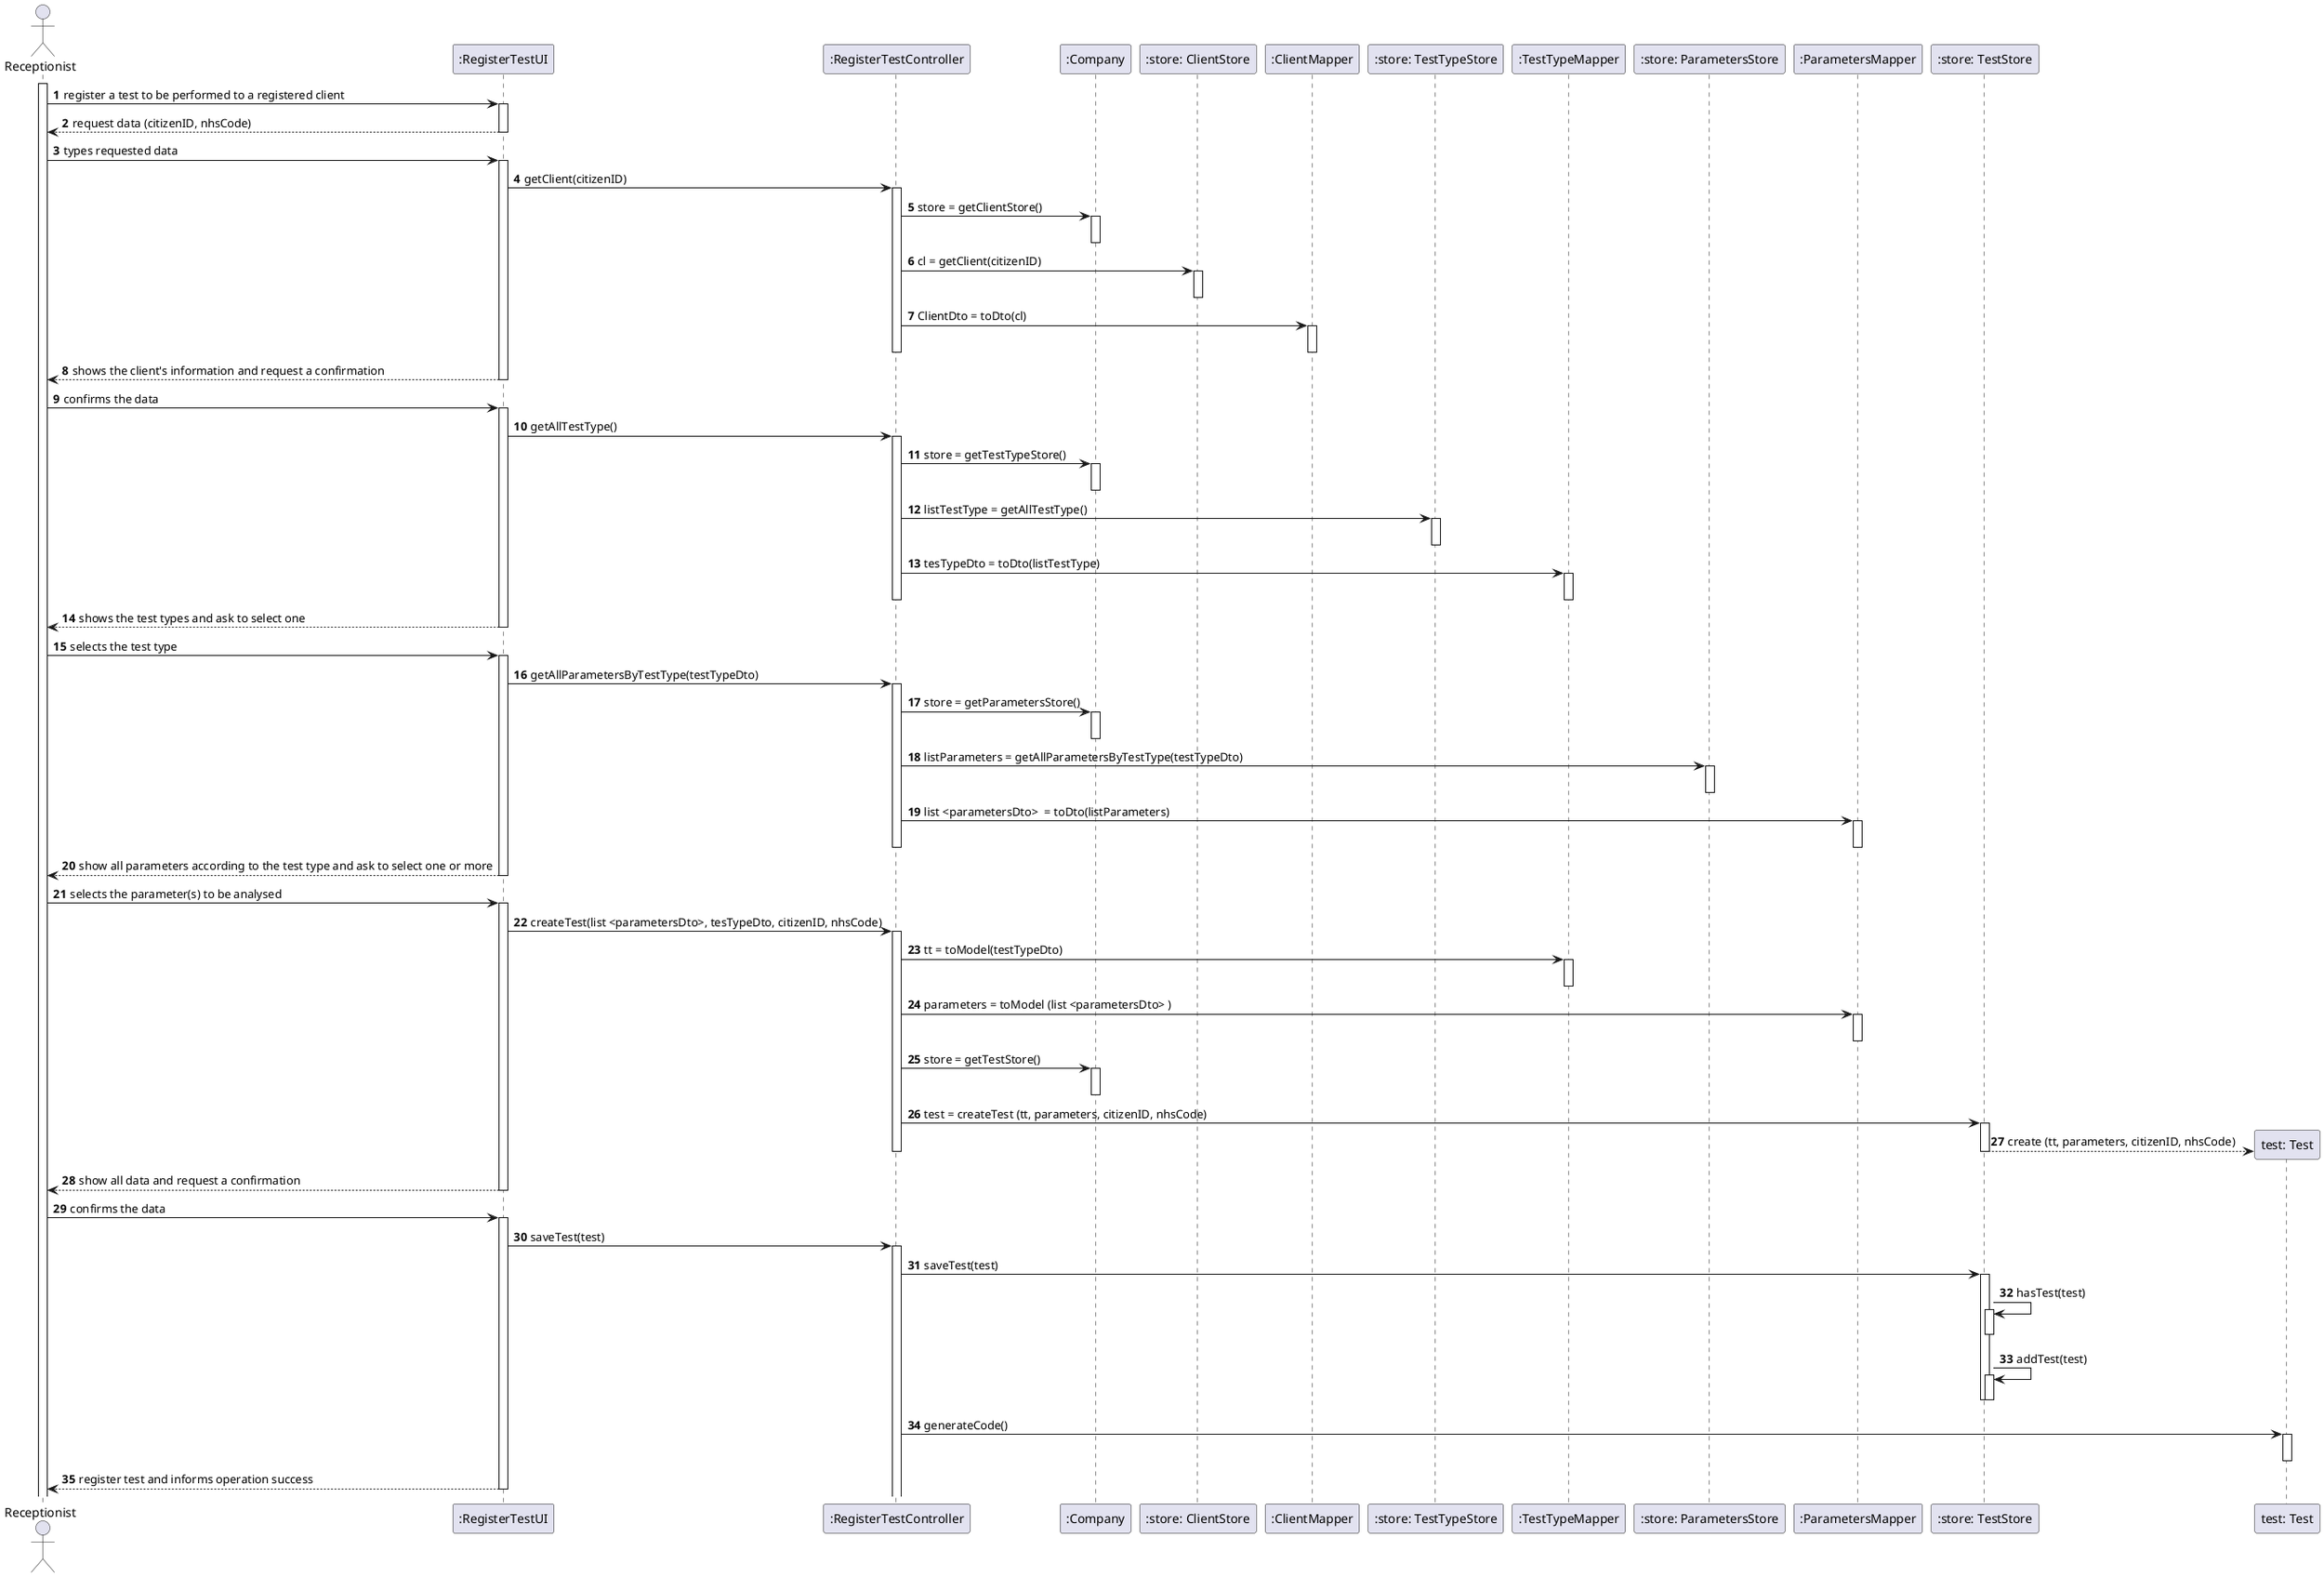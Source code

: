 @startuml
'https://plantuml.com/sequence-diagram

autonumber

actor "Receptionist" as R
activate R


R -> ":RegisterTestUI" : register a test to be performed to a registered client
activate ":RegisterTestUI"
":RegisterTestUI" --> R: request data (citizenID, nhsCode)
deactivate ":RegisterTestUI"
R -> ":RegisterTestUI" : types requested data


activate ":RegisterTestUI"


":RegisterTestUI" -> ":RegisterTestController": getClient(citizenID)


activate ":RegisterTestController"
":RegisterTestController" -> ":Company" : store = getClientStore()
activate ":Company"
deactivate ":Company"

":RegisterTestController" -> ":store: ClientStore" : cl = getClient(citizenID)
activate ":store: ClientStore"
deactivate ":store: ClientStore"

":RegisterTestController" -> ":ClientMapper" : ClientDto = toDto(cl)
activate ":ClientMapper"
deactivate ":ClientMapper"


deactivate ":RegisterTestController"



":RegisterTestUI" --> R: shows the client's information and request a confirmation
deactivate ":RegisterTestUI"




R -> ":RegisterTestUI" : confirms the data
activate ":RegisterTestUI"


":RegisterTestUI" -> ":RegisterTestController": getAllTestType()
activate ":RegisterTestController"
":RegisterTestController" -> ":Company": store = getTestTypeStore()
activate ":Company"

deactivate ":Company"
":RegisterTestController" -> ":store: TestTypeStore": listTestType = getAllTestType()
activate ":store: TestTypeStore"
deactivate ":store: TestTypeStore"

":RegisterTestController" -> ":TestTypeMapper": tesTypeDto = toDto(listTestType)
activate ":TestTypeMapper"
deactivate ":TestTypeMapper"
deactivate ":RegisterTestController"
":RegisterTestUI" --> R: shows the test types and ask to select one
deactivate ":RegisterTestUI"
R -> ":RegisterTestUI": selects the test type
activate ":RegisterTestUI"

":RegisterTestUI" -> ":RegisterTestController": getAllParametersByTestType(testTypeDto)
activate ":RegisterTestController"
":RegisterTestController" -> ":Company": store = getParametersStore()
activate ":Company"
deactivate ":Company"

":RegisterTestController" -> ":store: ParametersStore": listParameters = getAllParametersByTestType(testTypeDto)
activate ":store: ParametersStore"
deactivate ":store: ParametersStore"

":RegisterTestController" -> ":ParametersMapper": list <parametersDto>  = toDto(listParameters)
activate ":ParametersMapper"
deactivate ":ParametersMapper"

deactivate ":RegisterTestController"

":RegisterTestUI" --> R: show all parameters according to the test type and ask to select one or more
deactivate ":RegisterTestUI"

R -> ":RegisterTestUI": selects the parameter(s) to be analysed
activate ":RegisterTestUI"







":RegisterTestUI" -> ":RegisterTestController": createTest(list <parametersDto>, tesTypeDto, citizenID, nhsCode)
activate ":RegisterTestController"

":RegisterTestController" -> ":TestTypeMapper": tt = toModel(testTypeDto)
activate ":TestTypeMapper"
deactivate ":TestTypeMapper"

":RegisterTestController" -> ":ParametersMapper": parameters = toModel (list <parametersDto> )
activate ":ParametersMapper"
deactivate ":ParametersMapper"






":RegisterTestController" -> ":Company" ++: store = getTestStore()
deactivate ":Company"

":RegisterTestController" -> ":store: TestStore" ++: test = createTest (tt, parameters, citizenID, nhsCode)

create "test: Test"

":store: TestStore" --> "test: Test" : create (tt, parameters, citizenID, nhsCode)
deactivate ":store: TestStore"
deactivate ":RegisterTestController"

":RegisterTestUI" --> R: show all data and request a confirmation
deactivate ":RegisterTestUI"

R -> ":RegisterTestUI" : confirms the data
activate ":RegisterTestUI"

":RegisterTestUI" -> ":RegisterTestController": saveTest(test)

activate ":RegisterTestController"

":RegisterTestController" -> ":store: TestStore" : saveTest(test)

activate ":store: TestStore"

":store: TestStore" -> ":store: TestStore": hasTest(test)
activate ":store: TestStore"
deactivate ":store: TestStore"
":store: TestStore" -> ":store: TestStore": addTest(test)
activate ":store: TestStore"
deactivate ":store: TestStore"

deactivate ":store: TestStore"

":RegisterTestController" -> "test: Test" : generateCode()

activate "test: Test"
deactivate "test: Test"


":RegisterTestUI" --> R: register test and informs operation success
deactivate ":RegisterTestUI"
@enduml